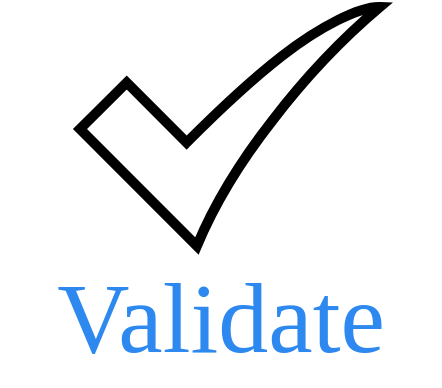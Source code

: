 <mxfile version="12.4.2" type="device" pages="1"><diagram id="e7EGx5Psjcc6WX5NI6Eh" name="Page-1"><mxGraphModel dx="474" dy="314" grid="0" gridSize="10" guides="1" tooltips="1" connect="1" arrows="1" fold="1" page="1" pageScale="1" pageWidth="1169" pageHeight="827" math="0" shadow="0" extFonts="Fredoka One^https://fonts.googleapis.com/css?family=Fredoka+One"><root><mxCell id="0"/><mxCell id="1" parent="0"/><mxCell id="IQgyRWIfkWvbOqjWUG-i-7" value="Validate" style="text;html=1;align=center;verticalAlign=middle;resizable=0;points=[];;autosize=1;labelBackgroundColor=none;fontColor=#2D89EF;fontFamily=Fredoka One;fontSize=50;" vertex="1" parent="1"><mxGeometry x="40" y="240" width="220" height="70" as="geometry"/></mxCell><mxCell id="IQgyRWIfkWvbOqjWUG-i-15" value="" style="html=1;aspect=fixed;strokeColor=#000000;shadow=0;align=center;verticalAlign=top;fillColor=none;shape=mxgraph.gcp2.check;labelBackgroundColor=none;fontFamily=Fredoka One;fontSize=50;fontColor=#2D89EF;strokeWidth=5;" vertex="1" parent="1"><mxGeometry x="80" y="120" width="150" height="120" as="geometry"/></mxCell></root></mxGraphModel></diagram></mxfile>
